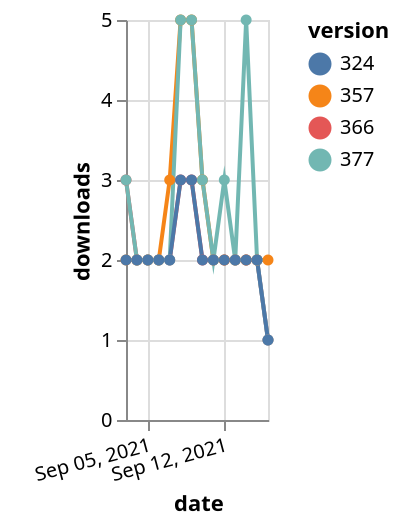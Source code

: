 {"$schema": "https://vega.github.io/schema/vega-lite/v5.json", "description": "A simple bar chart with embedded data.", "data": {"values": [{"date": "2021-09-03", "total": 2340, "delta": 3, "version": "366"}, {"date": "2021-09-04", "total": 2342, "delta": 2, "version": "366"}, {"date": "2021-09-05", "total": 2344, "delta": 2, "version": "366"}, {"date": "2021-09-06", "total": 2346, "delta": 2, "version": "366"}, {"date": "2021-09-07", "total": 2348, "delta": 2, "version": "366"}, {"date": "2021-09-08", "total": 2351, "delta": 3, "version": "366"}, {"date": "2021-09-09", "total": 2354, "delta": 3, "version": "366"}, {"date": "2021-09-10", "total": 2356, "delta": 2, "version": "366"}, {"date": "2021-09-11", "total": 2358, "delta": 2, "version": "366"}, {"date": "2021-09-12", "total": 2360, "delta": 2, "version": "366"}, {"date": "2021-09-13", "total": 2362, "delta": 2, "version": "366"}, {"date": "2021-09-14", "total": 2364, "delta": 2, "version": "366"}, {"date": "2021-09-15", "total": 2366, "delta": 2, "version": "366"}, {"date": "2021-09-16", "total": 2367, "delta": 1, "version": "366"}, {"date": "2021-09-03", "total": 2907, "delta": 2, "version": "357"}, {"date": "2021-09-04", "total": 2909, "delta": 2, "version": "357"}, {"date": "2021-09-05", "total": 2911, "delta": 2, "version": "357"}, {"date": "2021-09-06", "total": 2913, "delta": 2, "version": "357"}, {"date": "2021-09-07", "total": 2916, "delta": 3, "version": "357"}, {"date": "2021-09-08", "total": 2921, "delta": 5, "version": "357"}, {"date": "2021-09-09", "total": 2926, "delta": 5, "version": "357"}, {"date": "2021-09-10", "total": 2929, "delta": 3, "version": "357"}, {"date": "2021-09-11", "total": 2931, "delta": 2, "version": "357"}, {"date": "2021-09-12", "total": 2933, "delta": 2, "version": "357"}, {"date": "2021-09-13", "total": 2935, "delta": 2, "version": "357"}, {"date": "2021-09-14", "total": 2937, "delta": 2, "version": "357"}, {"date": "2021-09-15", "total": 2939, "delta": 2, "version": "357"}, {"date": "2021-09-16", "total": 2941, "delta": 2, "version": "357"}, {"date": "2021-09-03", "total": 2157, "delta": 3, "version": "377"}, {"date": "2021-09-04", "total": 2159, "delta": 2, "version": "377"}, {"date": "2021-09-05", "total": 2161, "delta": 2, "version": "377"}, {"date": "2021-09-06", "total": 2163, "delta": 2, "version": "377"}, {"date": "2021-09-07", "total": 2165, "delta": 2, "version": "377"}, {"date": "2021-09-08", "total": 2170, "delta": 5, "version": "377"}, {"date": "2021-09-09", "total": 2175, "delta": 5, "version": "377"}, {"date": "2021-09-10", "total": 2178, "delta": 3, "version": "377"}, {"date": "2021-09-11", "total": 2180, "delta": 2, "version": "377"}, {"date": "2021-09-12", "total": 2183, "delta": 3, "version": "377"}, {"date": "2021-09-13", "total": 2185, "delta": 2, "version": "377"}, {"date": "2021-09-14", "total": 2190, "delta": 5, "version": "377"}, {"date": "2021-09-15", "total": 2192, "delta": 2, "version": "377"}, {"date": "2021-09-16", "total": 2193, "delta": 1, "version": "377"}, {"date": "2021-09-03", "total": 2592, "delta": 2, "version": "324"}, {"date": "2021-09-04", "total": 2594, "delta": 2, "version": "324"}, {"date": "2021-09-05", "total": 2596, "delta": 2, "version": "324"}, {"date": "2021-09-06", "total": 2598, "delta": 2, "version": "324"}, {"date": "2021-09-07", "total": 2600, "delta": 2, "version": "324"}, {"date": "2021-09-08", "total": 2603, "delta": 3, "version": "324"}, {"date": "2021-09-09", "total": 2606, "delta": 3, "version": "324"}, {"date": "2021-09-10", "total": 2608, "delta": 2, "version": "324"}, {"date": "2021-09-11", "total": 2610, "delta": 2, "version": "324"}, {"date": "2021-09-12", "total": 2612, "delta": 2, "version": "324"}, {"date": "2021-09-13", "total": 2614, "delta": 2, "version": "324"}, {"date": "2021-09-14", "total": 2616, "delta": 2, "version": "324"}, {"date": "2021-09-15", "total": 2618, "delta": 2, "version": "324"}, {"date": "2021-09-16", "total": 2619, "delta": 1, "version": "324"}]}, "width": "container", "mark": {"type": "line", "point": {"filled": true}}, "encoding": {"x": {"field": "date", "type": "temporal", "timeUnit": "yearmonthdate", "title": "date", "axis": {"labelAngle": -15}}, "y": {"field": "delta", "type": "quantitative", "title": "downloads"}, "color": {"field": "version", "type": "nominal"}, "tooltip": {"field": "delta"}}}